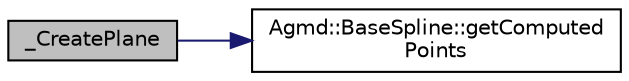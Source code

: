 digraph "_CreatePlane"
{
  edge [fontname="Helvetica",fontsize="10",labelfontname="Helvetica",labelfontsize="10"];
  node [fontname="Helvetica",fontsize="10",shape=record];
  rankdir="LR";
  Node1 [label="_CreatePlane",height=0.2,width=0.4,color="black", fillcolor="grey75", style="filled" fontcolor="black"];
  Node1 -> Node2 [color="midnightblue",fontsize="10",style="solid",fontname="Helvetica"];
  Node2 [label="Agmd::BaseSpline::getComputed\lPoints",height=0.2,width=0.4,color="black", fillcolor="white", style="filled",URL="$class_agmd_1_1_base_spline.html#a2c138446fa3460c763ce07e61e3c4541"];
}
